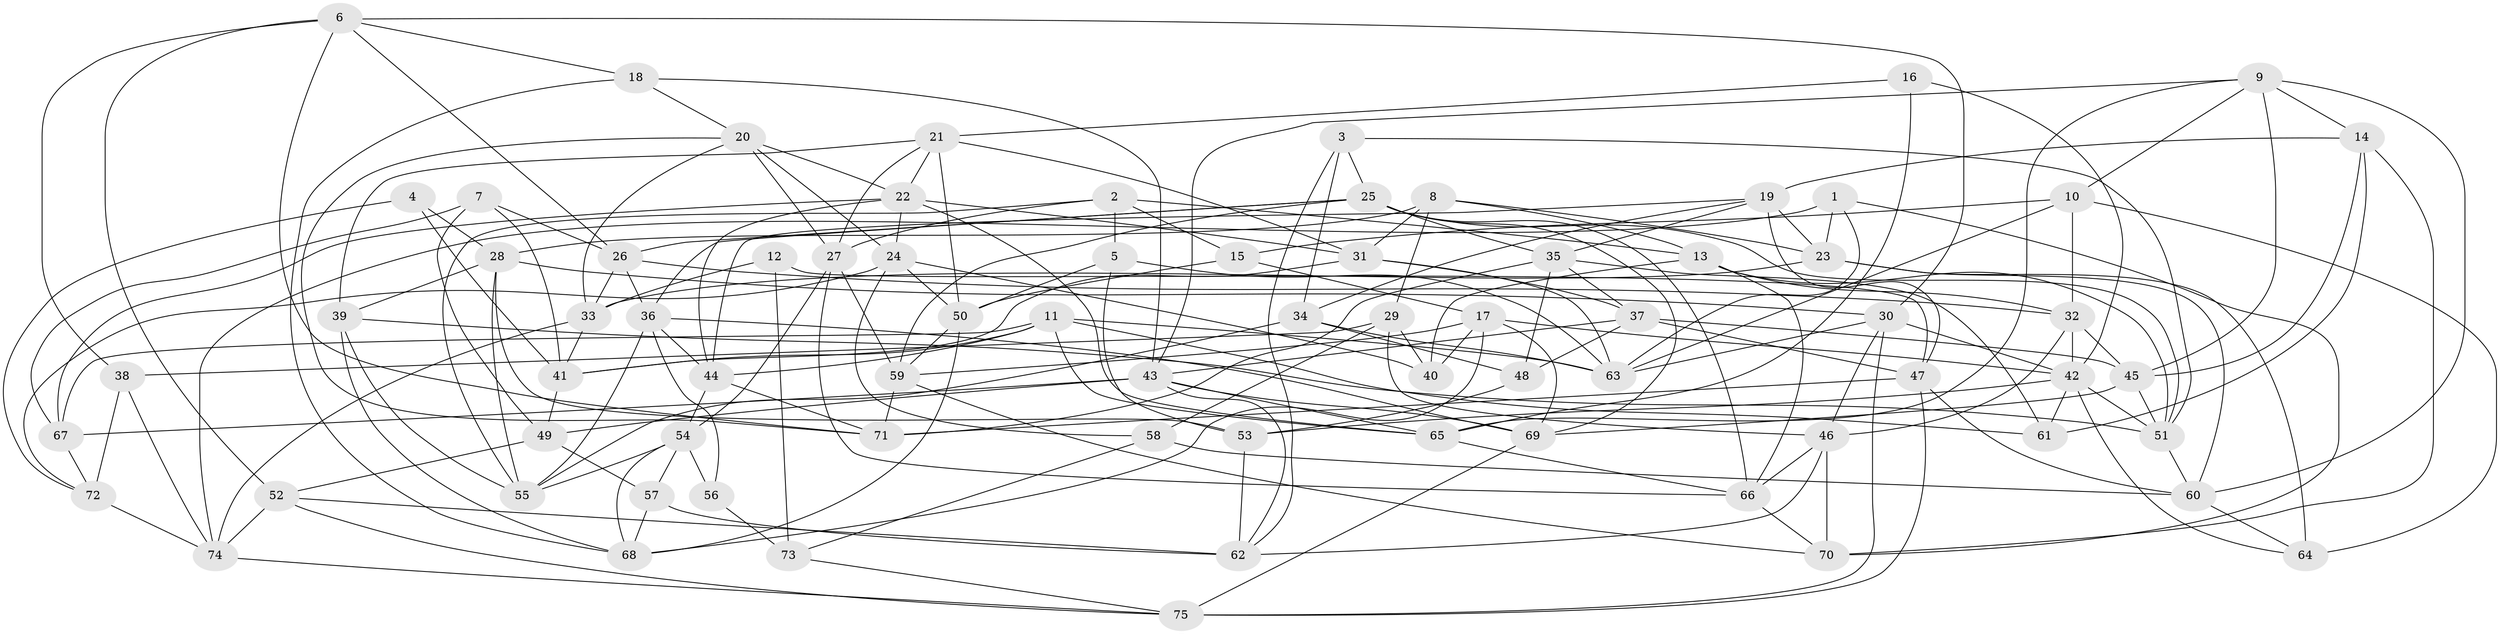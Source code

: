// original degree distribution, {4: 1.0}
// Generated by graph-tools (version 1.1) at 2025/38/03/04/25 23:38:08]
// undirected, 75 vertices, 203 edges
graph export_dot {
  node [color=gray90,style=filled];
  1;
  2;
  3;
  4;
  5;
  6;
  7;
  8;
  9;
  10;
  11;
  12;
  13;
  14;
  15;
  16;
  17;
  18;
  19;
  20;
  21;
  22;
  23;
  24;
  25;
  26;
  27;
  28;
  29;
  30;
  31;
  32;
  33;
  34;
  35;
  36;
  37;
  38;
  39;
  40;
  41;
  42;
  43;
  44;
  45;
  46;
  47;
  48;
  49;
  50;
  51;
  52;
  53;
  54;
  55;
  56;
  57;
  58;
  59;
  60;
  61;
  62;
  63;
  64;
  65;
  66;
  67;
  68;
  69;
  70;
  71;
  72;
  73;
  74;
  75;
  1 -- 23 [weight=1.0];
  1 -- 63 [weight=1.0];
  1 -- 70 [weight=1.0];
  1 -- 74 [weight=1.0];
  2 -- 5 [weight=1.0];
  2 -- 13 [weight=1.0];
  2 -- 15 [weight=2.0];
  2 -- 27 [weight=1.0];
  2 -- 55 [weight=1.0];
  3 -- 25 [weight=1.0];
  3 -- 34 [weight=1.0];
  3 -- 51 [weight=1.0];
  3 -- 62 [weight=1.0];
  4 -- 28 [weight=2.0];
  4 -- 41 [weight=1.0];
  4 -- 72 [weight=1.0];
  5 -- 50 [weight=1.0];
  5 -- 53 [weight=1.0];
  5 -- 63 [weight=1.0];
  6 -- 18 [weight=1.0];
  6 -- 26 [weight=1.0];
  6 -- 30 [weight=1.0];
  6 -- 38 [weight=1.0];
  6 -- 52 [weight=1.0];
  6 -- 71 [weight=1.0];
  7 -- 26 [weight=1.0];
  7 -- 41 [weight=1.0];
  7 -- 49 [weight=1.0];
  7 -- 67 [weight=1.0];
  8 -- 13 [weight=1.0];
  8 -- 23 [weight=1.0];
  8 -- 28 [weight=2.0];
  8 -- 29 [weight=1.0];
  8 -- 31 [weight=1.0];
  9 -- 10 [weight=1.0];
  9 -- 14 [weight=1.0];
  9 -- 43 [weight=1.0];
  9 -- 45 [weight=1.0];
  9 -- 60 [weight=1.0];
  9 -- 65 [weight=1.0];
  10 -- 15 [weight=2.0];
  10 -- 32 [weight=1.0];
  10 -- 63 [weight=1.0];
  10 -- 64 [weight=1.0];
  11 -- 41 [weight=1.0];
  11 -- 44 [weight=1.0];
  11 -- 61 [weight=1.0];
  11 -- 63 [weight=1.0];
  11 -- 65 [weight=1.0];
  11 -- 67 [weight=1.0];
  12 -- 33 [weight=1.0];
  12 -- 47 [weight=1.0];
  12 -- 73 [weight=2.0];
  13 -- 32 [weight=1.0];
  13 -- 40 [weight=1.0];
  13 -- 51 [weight=1.0];
  13 -- 66 [weight=1.0];
  14 -- 19 [weight=1.0];
  14 -- 45 [weight=1.0];
  14 -- 61 [weight=1.0];
  14 -- 70 [weight=2.0];
  15 -- 17 [weight=1.0];
  15 -- 50 [weight=1.0];
  16 -- 21 [weight=1.0];
  16 -- 42 [weight=2.0];
  16 -- 65 [weight=1.0];
  17 -- 40 [weight=1.0];
  17 -- 42 [weight=1.0];
  17 -- 59 [weight=1.0];
  17 -- 68 [weight=1.0];
  17 -- 69 [weight=1.0];
  18 -- 20 [weight=1.0];
  18 -- 43 [weight=1.0];
  18 -- 68 [weight=1.0];
  19 -- 23 [weight=1.0];
  19 -- 34 [weight=1.0];
  19 -- 35 [weight=1.0];
  19 -- 44 [weight=1.0];
  19 -- 47 [weight=1.0];
  20 -- 22 [weight=1.0];
  20 -- 24 [weight=1.0];
  20 -- 27 [weight=1.0];
  20 -- 33 [weight=1.0];
  20 -- 71 [weight=1.0];
  21 -- 22 [weight=1.0];
  21 -- 27 [weight=1.0];
  21 -- 31 [weight=1.0];
  21 -- 39 [weight=1.0];
  21 -- 50 [weight=1.0];
  22 -- 24 [weight=1.0];
  22 -- 31 [weight=1.0];
  22 -- 44 [weight=1.0];
  22 -- 65 [weight=1.0];
  22 -- 67 [weight=2.0];
  23 -- 33 [weight=1.0];
  23 -- 60 [weight=1.0];
  23 -- 64 [weight=1.0];
  24 -- 40 [weight=1.0];
  24 -- 50 [weight=1.0];
  24 -- 58 [weight=1.0];
  24 -- 72 [weight=1.0];
  25 -- 26 [weight=1.0];
  25 -- 35 [weight=1.0];
  25 -- 36 [weight=1.0];
  25 -- 51 [weight=1.0];
  25 -- 59 [weight=1.0];
  25 -- 66 [weight=1.0];
  25 -- 69 [weight=1.0];
  26 -- 32 [weight=1.0];
  26 -- 33 [weight=1.0];
  26 -- 36 [weight=1.0];
  27 -- 54 [weight=1.0];
  27 -- 59 [weight=1.0];
  27 -- 66 [weight=1.0];
  28 -- 30 [weight=1.0];
  28 -- 39 [weight=2.0];
  28 -- 53 [weight=2.0];
  28 -- 55 [weight=1.0];
  29 -- 38 [weight=2.0];
  29 -- 40 [weight=1.0];
  29 -- 46 [weight=1.0];
  29 -- 58 [weight=1.0];
  30 -- 42 [weight=1.0];
  30 -- 46 [weight=1.0];
  30 -- 63 [weight=1.0];
  30 -- 75 [weight=1.0];
  31 -- 37 [weight=1.0];
  31 -- 41 [weight=1.0];
  31 -- 63 [weight=1.0];
  32 -- 42 [weight=1.0];
  32 -- 45 [weight=1.0];
  32 -- 46 [weight=1.0];
  33 -- 41 [weight=1.0];
  33 -- 74 [weight=1.0];
  34 -- 48 [weight=1.0];
  34 -- 55 [weight=1.0];
  34 -- 63 [weight=2.0];
  35 -- 37 [weight=1.0];
  35 -- 48 [weight=1.0];
  35 -- 61 [weight=1.0];
  35 -- 71 [weight=1.0];
  36 -- 44 [weight=1.0];
  36 -- 55 [weight=1.0];
  36 -- 56 [weight=1.0];
  36 -- 69 [weight=1.0];
  37 -- 43 [weight=1.0];
  37 -- 45 [weight=1.0];
  37 -- 47 [weight=1.0];
  37 -- 48 [weight=1.0];
  38 -- 72 [weight=2.0];
  38 -- 74 [weight=1.0];
  39 -- 51 [weight=1.0];
  39 -- 55 [weight=1.0];
  39 -- 68 [weight=1.0];
  41 -- 49 [weight=1.0];
  42 -- 51 [weight=2.0];
  42 -- 53 [weight=1.0];
  42 -- 61 [weight=1.0];
  42 -- 64 [weight=1.0];
  43 -- 49 [weight=1.0];
  43 -- 62 [weight=1.0];
  43 -- 65 [weight=1.0];
  43 -- 67 [weight=1.0];
  43 -- 69 [weight=1.0];
  44 -- 54 [weight=1.0];
  44 -- 71 [weight=1.0];
  45 -- 51 [weight=1.0];
  45 -- 69 [weight=1.0];
  46 -- 62 [weight=1.0];
  46 -- 66 [weight=1.0];
  46 -- 70 [weight=1.0];
  47 -- 60 [weight=1.0];
  47 -- 71 [weight=1.0];
  47 -- 75 [weight=1.0];
  48 -- 53 [weight=1.0];
  49 -- 52 [weight=2.0];
  49 -- 57 [weight=1.0];
  50 -- 59 [weight=1.0];
  50 -- 68 [weight=1.0];
  51 -- 60 [weight=1.0];
  52 -- 62 [weight=1.0];
  52 -- 74 [weight=1.0];
  52 -- 75 [weight=1.0];
  53 -- 62 [weight=1.0];
  54 -- 55 [weight=1.0];
  54 -- 56 [weight=1.0];
  54 -- 57 [weight=1.0];
  54 -- 68 [weight=1.0];
  56 -- 73 [weight=2.0];
  57 -- 62 [weight=1.0];
  57 -- 68 [weight=1.0];
  58 -- 60 [weight=1.0];
  58 -- 73 [weight=1.0];
  59 -- 70 [weight=1.0];
  59 -- 71 [weight=1.0];
  60 -- 64 [weight=1.0];
  65 -- 66 [weight=1.0];
  66 -- 70 [weight=1.0];
  67 -- 72 [weight=1.0];
  69 -- 75 [weight=1.0];
  72 -- 74 [weight=1.0];
  73 -- 75 [weight=1.0];
  74 -- 75 [weight=1.0];
}
